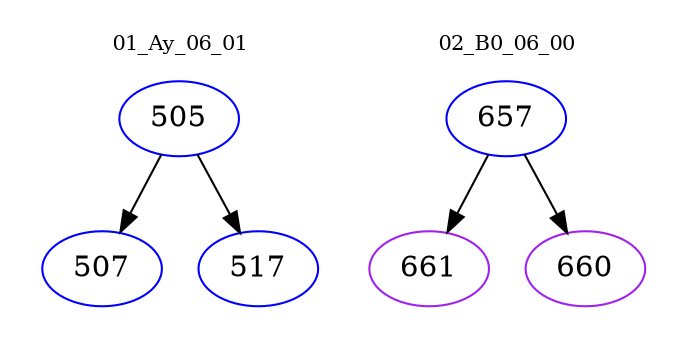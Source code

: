 digraph{
subgraph cluster_0 {
color = white
label = "01_Ay_06_01";
fontsize=10;
T0_505 [label="505", color="blue"]
T0_505 -> T0_507 [color="black"]
T0_507 [label="507", color="blue"]
T0_505 -> T0_517 [color="black"]
T0_517 [label="517", color="blue"]
}
subgraph cluster_1 {
color = white
label = "02_B0_06_00";
fontsize=10;
T1_657 [label="657", color="blue"]
T1_657 -> T1_661 [color="black"]
T1_661 [label="661", color="purple"]
T1_657 -> T1_660 [color="black"]
T1_660 [label="660", color="purple"]
}
}
